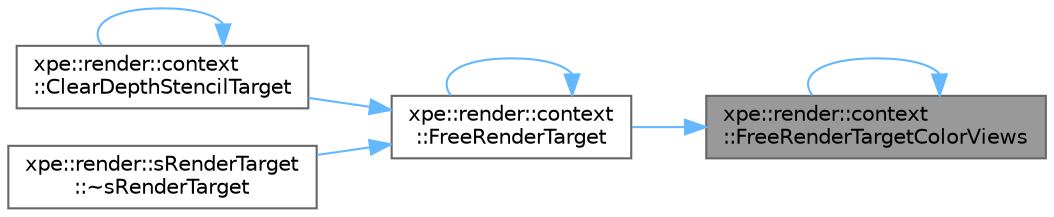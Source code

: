 digraph "xpe::render::context::FreeRenderTargetColorViews"
{
 // LATEX_PDF_SIZE
  bgcolor="transparent";
  edge [fontname=Helvetica,fontsize=10,labelfontname=Helvetica,labelfontsize=10];
  node [fontname=Helvetica,fontsize=10,shape=box,height=0.2,width=0.4];
  rankdir="RL";
  Node1 [id="Node000001",label="xpe::render::context\l::FreeRenderTargetColorViews",height=0.2,width=0.4,color="gray40", fillcolor="grey60", style="filled", fontcolor="black",tooltip=" "];
  Node1 -> Node2 [id="edge13_Node000001_Node000002",dir="back",color="steelblue1",style="solid",tooltip=" "];
  Node2 [id="Node000002",label="xpe::render::context\l::FreeRenderTarget",height=0.2,width=0.4,color="grey40", fillcolor="white", style="filled",URL="$namespacexpe_1_1render_1_1context.html#a5e7adec056e5269e8803ce06f45144c4",tooltip=" "];
  Node2 -> Node3 [id="edge14_Node000002_Node000003",dir="back",color="steelblue1",style="solid",tooltip=" "];
  Node3 [id="Node000003",label="xpe::render::context\l::ClearDepthStencilTarget",height=0.2,width=0.4,color="grey40", fillcolor="white", style="filled",URL="$namespacexpe_1_1render_1_1context.html#a0e85d93899f70adbacdd04fa8936210e",tooltip=" "];
  Node3 -> Node3 [id="edge15_Node000003_Node000003",dir="back",color="steelblue1",style="solid",tooltip=" "];
  Node2 -> Node2 [id="edge16_Node000002_Node000002",dir="back",color="steelblue1",style="solid",tooltip=" "];
  Node2 -> Node4 [id="edge17_Node000002_Node000004",dir="back",color="steelblue1",style="solid",tooltip=" "];
  Node4 [id="Node000004",label="xpe::render::sRenderTarget\l::~sRenderTarget",height=0.2,width=0.4,color="grey40", fillcolor="white", style="filled",URL="$structxpe_1_1render_1_1s_render_target.html#a1dbe1ee9b468e6a9be900ebd213211ec",tooltip=" "];
  Node1 -> Node1 [id="edge18_Node000001_Node000001",dir="back",color="steelblue1",style="solid",tooltip=" "];
}
